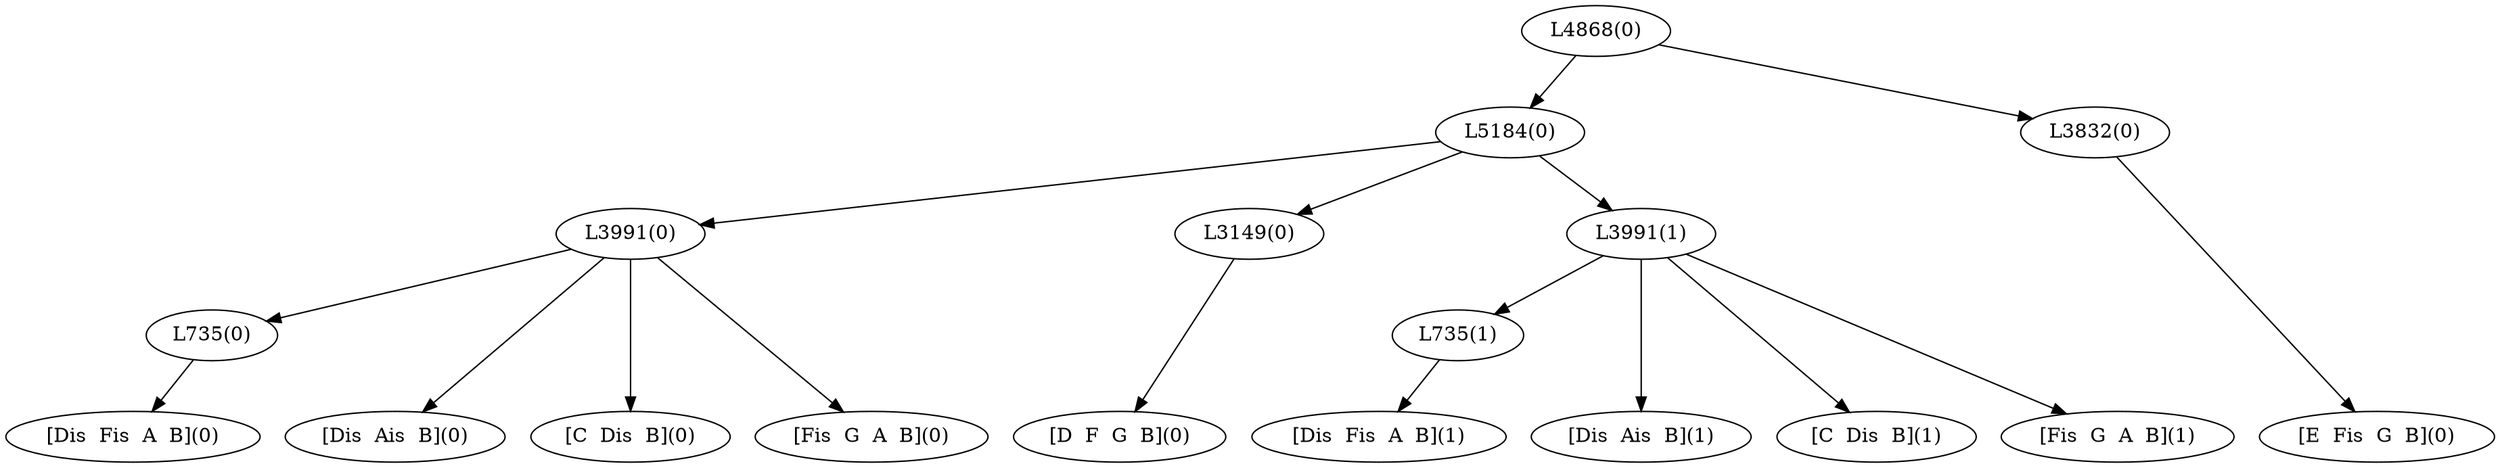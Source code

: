 digraph sample{
"L735(0)"->"[Dis  Fis  A  B](0)"
"L3991(0)"->"[Dis  Ais  B](0)"
"L3991(0)"->"[C  Dis  B](0)"
"L3991(0)"->"L735(0)"
"L3991(0)"->"[Fis  G  A  B](0)"
"L3149(0)"->"[D  F  G  B](0)"
"L735(1)"->"[Dis  Fis  A  B](1)"
"L3991(1)"->"[Dis  Ais  B](1)"
"L3991(1)"->"[C  Dis  B](1)"
"L3991(1)"->"L735(1)"
"L3991(1)"->"[Fis  G  A  B](1)"
"L5184(0)"->"L3991(0)"
"L5184(0)"->"L3149(0)"
"L5184(0)"->"L3991(1)"
"L3832(0)"->"[E  Fis  G  B](0)"
"L4868(0)"->"L5184(0)"
"L4868(0)"->"L3832(0)"
{rank = min; "L4868(0)"}
{rank = same; "L5184(0)"; "L3832(0)";}
{rank = same; "L3991(0)"; "L3149(0)"; "L3991(1)";}
{rank = same; "L735(0)"; "L735(1)";}
{rank = max; "[C  Dis  B](0)"; "[C  Dis  B](1)"; "[D  F  G  B](0)"; "[Dis  Ais  B](0)"; "[Dis  Ais  B](1)"; "[Dis  Fis  A  B](0)"; "[Dis  Fis  A  B](1)"; "[E  Fis  G  B](0)"; "[Fis  G  A  B](0)"; "[Fis  G  A  B](1)";}
}